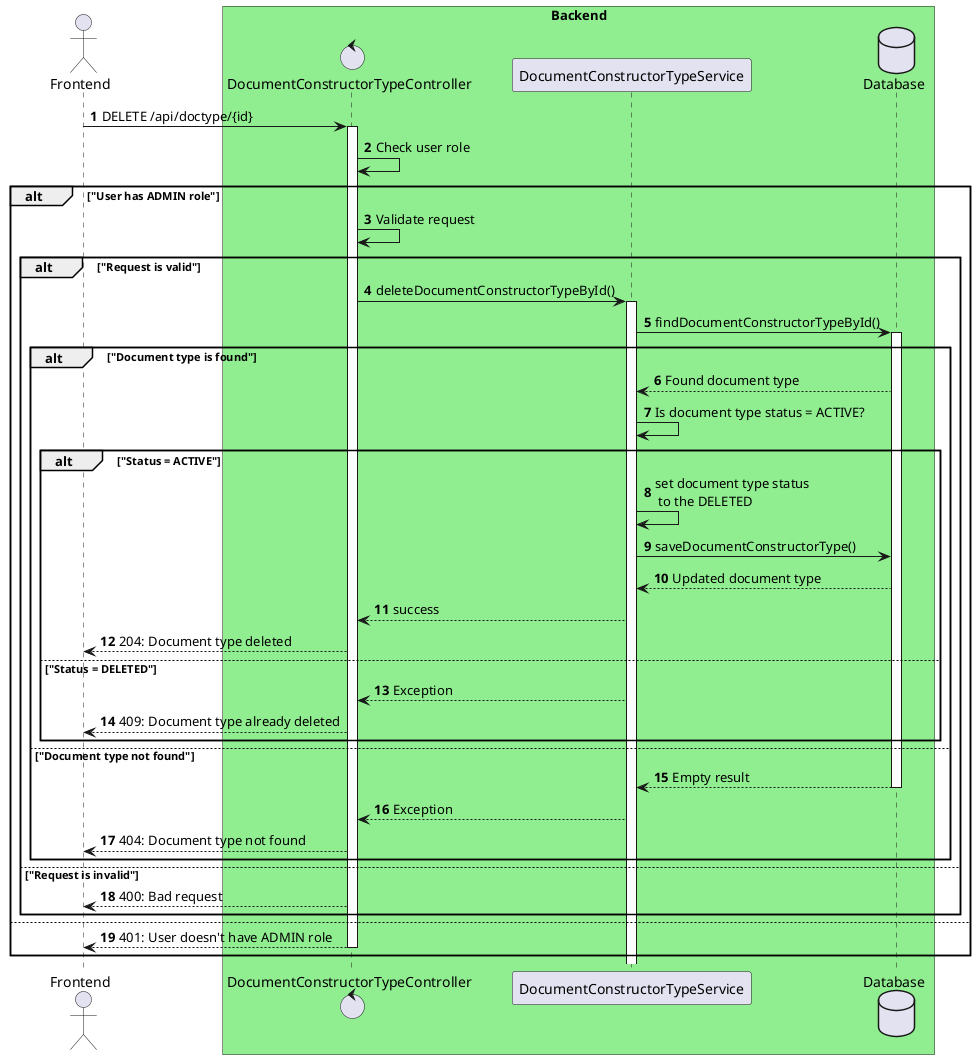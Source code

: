 @startuml

actor "Frontend" as front

box "Backend" #Lightgreen
control "DocumentConstructorTypeController" as controller
participant "DocumentConstructorTypeService" as service
database "Database" as db
end box

autonumber

front -> controller++: DELETE /api/doctype/{id}
controller -> controller: Check user role
alt "User has ADMIN role"
    controller -> controller: Validate request
    alt "Request is valid"
        controller -> service++: deleteDocumentConstructorTypeById()
        service -> db++: findDocumentConstructorTypeById()
        alt "Document type is found"
            db --> service: Found document type
            service -> service: Is document type status = ACTIVE?
            alt "Status = ACTIVE"
                service -> service: set document type status \n to the DELETED
                service -> db: saveDocumentConstructorType()
                db --> service: Updated document type
                service --> controller: success
                controller --> front: 204: Document type deleted
            else "Status = DELETED"
                service --> controller: Exception
                controller --> front: 409: Document type already deleted
            end
        else "Document type not found"
            db --> service--: Empty result
            service --> controller: Exception
            controller --> front: 404: Document type not found
        end
    else "Request is invalid"
        controller --> front: 400: Bad request
    end
else
    controller --> front--: 401: User doesn't have ADMIN role
end

@enduml